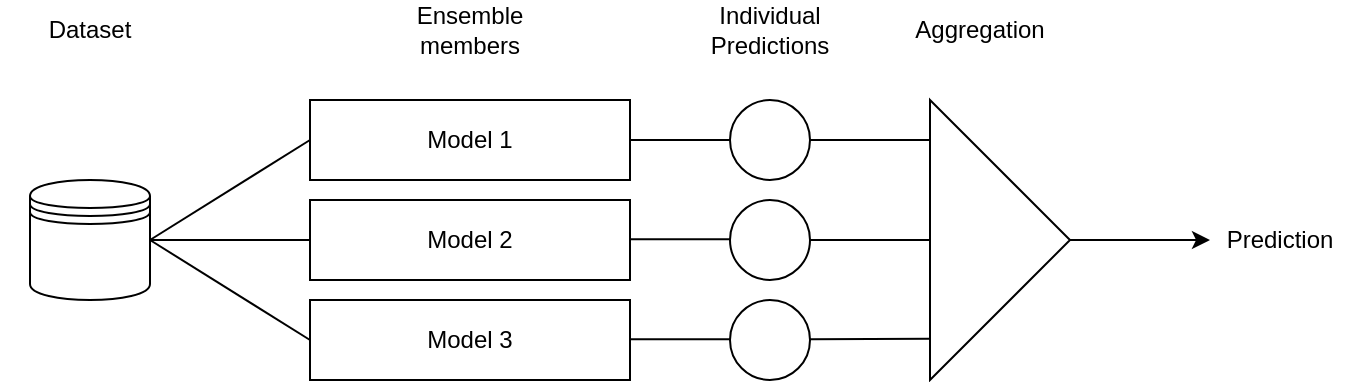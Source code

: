 <mxfile version="24.7.7">
  <diagram name="Page-1" id="6WaNfKOyfQCuohWohq6m">
    <mxGraphModel dx="989" dy="542" grid="1" gridSize="10" guides="1" tooltips="1" connect="1" arrows="1" fold="1" page="1" pageScale="1" pageWidth="827" pageHeight="1169" math="0" shadow="0">
      <root>
        <mxCell id="0" />
        <mxCell id="1" parent="0" />
        <mxCell id="95APK0kmfAXDBwjT5X0d-1" value="" style="shape=datastore;whiteSpace=wrap;html=1;" vertex="1" parent="1">
          <mxGeometry x="20" y="340" width="60" height="60" as="geometry" />
        </mxCell>
        <mxCell id="95APK0kmfAXDBwjT5X0d-6" value="" style="swimlane;html=1;startSize=20;fontStyle=0;collapsible=0;horizontal=0;swimlaneLine=0;fillColor=none;whiteSpace=wrap;" vertex="1" parent="1">
          <mxGeometry x="160" y="350" width="160" height="40" as="geometry" />
        </mxCell>
        <mxCell id="95APK0kmfAXDBwjT5X0d-21" value="Model 2" style="text;html=1;align=center;verticalAlign=middle;whiteSpace=wrap;rounded=0;" vertex="1" parent="95APK0kmfAXDBwjT5X0d-6">
          <mxGeometry x="35" y="5" width="90" height="30" as="geometry" />
        </mxCell>
        <mxCell id="95APK0kmfAXDBwjT5X0d-7" value="" style="swimlane;html=1;startSize=20;fontStyle=0;collapsible=0;horizontal=0;swimlaneLine=0;fillColor=none;whiteSpace=wrap;" vertex="1" parent="1">
          <mxGeometry x="160" y="400" width="160" height="40" as="geometry" />
        </mxCell>
        <mxCell id="95APK0kmfAXDBwjT5X0d-22" value="Model 3" style="text;html=1;align=center;verticalAlign=middle;whiteSpace=wrap;rounded=0;" vertex="1" parent="95APK0kmfAXDBwjT5X0d-7">
          <mxGeometry x="35" y="5" width="90" height="30" as="geometry" />
        </mxCell>
        <mxCell id="95APK0kmfAXDBwjT5X0d-8" value="" style="swimlane;html=1;startSize=20;fontStyle=0;collapsible=0;horizontal=0;swimlaneLine=0;fillColor=none;whiteSpace=wrap;" vertex="1" parent="1">
          <mxGeometry x="160" y="300" width="160" height="40" as="geometry" />
        </mxCell>
        <mxCell id="95APK0kmfAXDBwjT5X0d-20" value="Model 1" style="text;html=1;align=center;verticalAlign=middle;whiteSpace=wrap;rounded=0;" vertex="1" parent="95APK0kmfAXDBwjT5X0d-8">
          <mxGeometry x="35" y="5" width="90" height="30" as="geometry" />
        </mxCell>
        <mxCell id="95APK0kmfAXDBwjT5X0d-11" value="" style="triangle;whiteSpace=wrap;html=1;" vertex="1" parent="1">
          <mxGeometry x="470" y="300" width="70" height="140" as="geometry" />
        </mxCell>
        <mxCell id="95APK0kmfAXDBwjT5X0d-12" value="" style="ellipse;whiteSpace=wrap;html=1;aspect=fixed;" vertex="1" parent="1">
          <mxGeometry x="370" y="300" width="40" height="40" as="geometry" />
        </mxCell>
        <mxCell id="95APK0kmfAXDBwjT5X0d-13" value="" style="ellipse;whiteSpace=wrap;html=1;aspect=fixed;" vertex="1" parent="1">
          <mxGeometry x="370" y="350" width="40" height="40" as="geometry" />
        </mxCell>
        <mxCell id="95APK0kmfAXDBwjT5X0d-14" value="" style="ellipse;whiteSpace=wrap;html=1;aspect=fixed;" vertex="1" parent="1">
          <mxGeometry x="370" y="400" width="40" height="40" as="geometry" />
        </mxCell>
        <mxCell id="95APK0kmfAXDBwjT5X0d-15" value="Prediction" style="text;html=1;align=center;verticalAlign=middle;whiteSpace=wrap;rounded=0;" vertex="1" parent="1">
          <mxGeometry x="610" y="355" width="70" height="30" as="geometry" />
        </mxCell>
        <mxCell id="95APK0kmfAXDBwjT5X0d-16" value="Aggregation" style="text;html=1;align=center;verticalAlign=middle;whiteSpace=wrap;rounded=0;" vertex="1" parent="1">
          <mxGeometry x="450" y="250" width="90" height="30" as="geometry" />
        </mxCell>
        <mxCell id="95APK0kmfAXDBwjT5X0d-17" value="Individual Predictions" style="text;html=1;align=center;verticalAlign=middle;whiteSpace=wrap;rounded=0;" vertex="1" parent="1">
          <mxGeometry x="345" y="250" width="90" height="30" as="geometry" />
        </mxCell>
        <mxCell id="95APK0kmfAXDBwjT5X0d-18" value="Ensemble members&lt;span style=&quot;color: rgba(0, 0, 0, 0); font-family: monospace; font-size: 0px; text-align: start; text-wrap-mode: nowrap;&quot;&gt;%3CmxGraphModel%3E%3Croot%3E%3CmxCell%20id%3D%220%22%2F%3E%3CmxCell%20id%3D%221%22%20parent%3D%220%22%2F%3E%3CmxCell%20id%3D%222%22%20value%3D%22Individual%20Predictions%22%20style%3D%22text%3Bhtml%3D1%3Balign%3Dcenter%3BverticalAlign%3Dmiddle%3BwhiteSpace%3Dwrap%3Brounded%3D0%3B%22%20vertex%3D%221%22%20parent%3D%221%22%3E%3CmxGeometry%20x%3D%22345%22%20y%3D%22250%22%20width%3D%2290%22%20height%3D%2230%22%20as%3D%22geometry%22%2F%3E%3C%2FmxCell%3E%3C%2Froot%3E%3C%2FmxGraphModel%3E&lt;/span&gt;" style="text;html=1;align=center;verticalAlign=middle;whiteSpace=wrap;rounded=0;" vertex="1" parent="1">
          <mxGeometry x="195" y="250" width="90" height="30" as="geometry" />
        </mxCell>
        <mxCell id="95APK0kmfAXDBwjT5X0d-19" value="Dataset" style="text;html=1;align=center;verticalAlign=middle;whiteSpace=wrap;rounded=0;" vertex="1" parent="1">
          <mxGeometry x="5" y="250" width="90" height="30" as="geometry" />
        </mxCell>
        <mxCell id="95APK0kmfAXDBwjT5X0d-23" value="" style="endArrow=none;html=1;rounded=0;entryX=0;entryY=0.5;entryDx=0;entryDy=0;" edge="1" parent="1" target="95APK0kmfAXDBwjT5X0d-8">
          <mxGeometry width="50" height="50" relative="1" as="geometry">
            <mxPoint x="80" y="370" as="sourcePoint" />
            <mxPoint x="130" y="320" as="targetPoint" />
          </mxGeometry>
        </mxCell>
        <mxCell id="95APK0kmfAXDBwjT5X0d-24" value="" style="endArrow=none;html=1;rounded=0;entryX=0;entryY=0.5;entryDx=0;entryDy=0;exitX=1;exitY=0.5;exitDx=0;exitDy=0;" edge="1" parent="1" source="95APK0kmfAXDBwjT5X0d-1" target="95APK0kmfAXDBwjT5X0d-6">
          <mxGeometry width="50" height="50" relative="1" as="geometry">
            <mxPoint x="90" y="380" as="sourcePoint" />
            <mxPoint x="170" y="330" as="targetPoint" />
          </mxGeometry>
        </mxCell>
        <mxCell id="95APK0kmfAXDBwjT5X0d-25" value="" style="endArrow=none;html=1;rounded=0;entryX=0;entryY=0.5;entryDx=0;entryDy=0;exitX=1;exitY=0.5;exitDx=0;exitDy=0;" edge="1" parent="1" source="95APK0kmfAXDBwjT5X0d-1" target="95APK0kmfAXDBwjT5X0d-7">
          <mxGeometry width="50" height="50" relative="1" as="geometry">
            <mxPoint x="90" y="380" as="sourcePoint" />
            <mxPoint x="170" y="380" as="targetPoint" />
          </mxGeometry>
        </mxCell>
        <mxCell id="95APK0kmfAXDBwjT5X0d-26" value="" style="endArrow=none;html=1;rounded=0;entryX=0;entryY=0.5;entryDx=0;entryDy=0;exitX=1;exitY=0.5;exitDx=0;exitDy=0;" edge="1" parent="1" source="95APK0kmfAXDBwjT5X0d-8" target="95APK0kmfAXDBwjT5X0d-12">
          <mxGeometry width="50" height="50" relative="1" as="geometry">
            <mxPoint x="90" y="380" as="sourcePoint" />
            <mxPoint x="170" y="330" as="targetPoint" />
          </mxGeometry>
        </mxCell>
        <mxCell id="95APK0kmfAXDBwjT5X0d-27" value="" style="endArrow=none;html=1;rounded=0;entryX=0;entryY=0.5;entryDx=0;entryDy=0;exitX=1;exitY=0.5;exitDx=0;exitDy=0;" edge="1" parent="1">
          <mxGeometry width="50" height="50" relative="1" as="geometry">
            <mxPoint x="320" y="369.66" as="sourcePoint" />
            <mxPoint x="370" y="369.66" as="targetPoint" />
          </mxGeometry>
        </mxCell>
        <mxCell id="95APK0kmfAXDBwjT5X0d-28" value="" style="endArrow=none;html=1;rounded=0;entryX=0;entryY=0.5;entryDx=0;entryDy=0;exitX=1;exitY=0.5;exitDx=0;exitDy=0;" edge="1" parent="1">
          <mxGeometry width="50" height="50" relative="1" as="geometry">
            <mxPoint x="320" y="419.66" as="sourcePoint" />
            <mxPoint x="370" y="419.66" as="targetPoint" />
          </mxGeometry>
        </mxCell>
        <mxCell id="95APK0kmfAXDBwjT5X0d-29" value="" style="endArrow=none;html=1;rounded=0;entryX=0.004;entryY=0.853;entryDx=0;entryDy=0;exitX=1;exitY=0.5;exitDx=0;exitDy=0;entryPerimeter=0;" edge="1" parent="1" target="95APK0kmfAXDBwjT5X0d-11">
          <mxGeometry width="50" height="50" relative="1" as="geometry">
            <mxPoint x="410" y="419.66" as="sourcePoint" />
            <mxPoint x="460" y="419.66" as="targetPoint" />
          </mxGeometry>
        </mxCell>
        <mxCell id="95APK0kmfAXDBwjT5X0d-30" value="" style="endArrow=none;html=1;rounded=0;entryX=0;entryY=0.5;entryDx=0;entryDy=0;exitX=1;exitY=0.5;exitDx=0;exitDy=0;" edge="1" parent="1" source="95APK0kmfAXDBwjT5X0d-13" target="95APK0kmfAXDBwjT5X0d-11">
          <mxGeometry width="50" height="50" relative="1" as="geometry">
            <mxPoint x="420" y="429.66" as="sourcePoint" />
            <mxPoint x="480" y="380" as="targetPoint" />
          </mxGeometry>
        </mxCell>
        <mxCell id="95APK0kmfAXDBwjT5X0d-31" value="" style="endArrow=none;html=1;rounded=0;entryX=-0.005;entryY=0.143;entryDx=0;entryDy=0;exitX=1;exitY=0.5;exitDx=0;exitDy=0;entryPerimeter=0;" edge="1" parent="1" source="95APK0kmfAXDBwjT5X0d-12" target="95APK0kmfAXDBwjT5X0d-11">
          <mxGeometry width="50" height="50" relative="1" as="geometry">
            <mxPoint x="420" y="380" as="sourcePoint" />
            <mxPoint x="480" y="380" as="targetPoint" />
          </mxGeometry>
        </mxCell>
        <mxCell id="95APK0kmfAXDBwjT5X0d-32" value="" style="endArrow=classic;html=1;rounded=0;" edge="1" parent="1" target="95APK0kmfAXDBwjT5X0d-15">
          <mxGeometry width="50" height="50" relative="1" as="geometry">
            <mxPoint x="540" y="370" as="sourcePoint" />
            <mxPoint x="590" y="320" as="targetPoint" />
          </mxGeometry>
        </mxCell>
      </root>
    </mxGraphModel>
  </diagram>
</mxfile>
